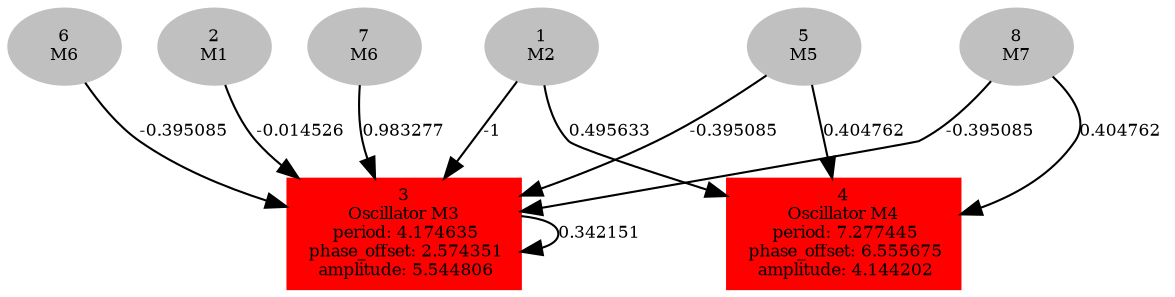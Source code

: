  digraph g{ forcelabels=true;
1[label=<1<BR/>M2>,color="grey",style=filled,fontsize=8];
2[label=<2<BR/>M1>,color="grey",style=filled,fontsize=8];
3 [label=<3<BR />Oscillator M3<BR /> period: 4.174635<BR /> phase_offset: 2.574351<BR /> amplitude: 5.544806>, shape=box,color=red,style=filled,fontsize=8];4 [label=<4<BR />Oscillator M4<BR /> period: 7.277445<BR /> phase_offset: 6.555675<BR /> amplitude: 4.144202>, shape=box,color=red,style=filled,fontsize=8];5[label=<5<BR/>M5>,color="grey",style=filled,fontsize=8];
6[label=<6<BR/>M6>,color="grey",style=filled,fontsize=8];
7[label=<7<BR/>M6>,color="grey",style=filled,fontsize=8];
8[label=<8<BR/>M7>,color="grey",style=filled,fontsize=8];
1 -> 3[label="-1 ",fontsize="8"];
1 -> 4[label="0.495633 ",fontsize="8"];
2 -> 3[label="-0.014526 ",fontsize="8"];
3 -> 3[label="0.342151 ",fontsize="8"];
5 -> 3[label="-0.395085 ",fontsize="8"];
5 -> 4[label="0.404762 ",fontsize="8"];
6 -> 3[label="-0.395085 ",fontsize="8"];
7 -> 3[label="0.983277 ",fontsize="8"];
8 -> 3[label="-0.395085 ",fontsize="8"];
8 -> 4[label="0.404762 ",fontsize="8"];
 }
